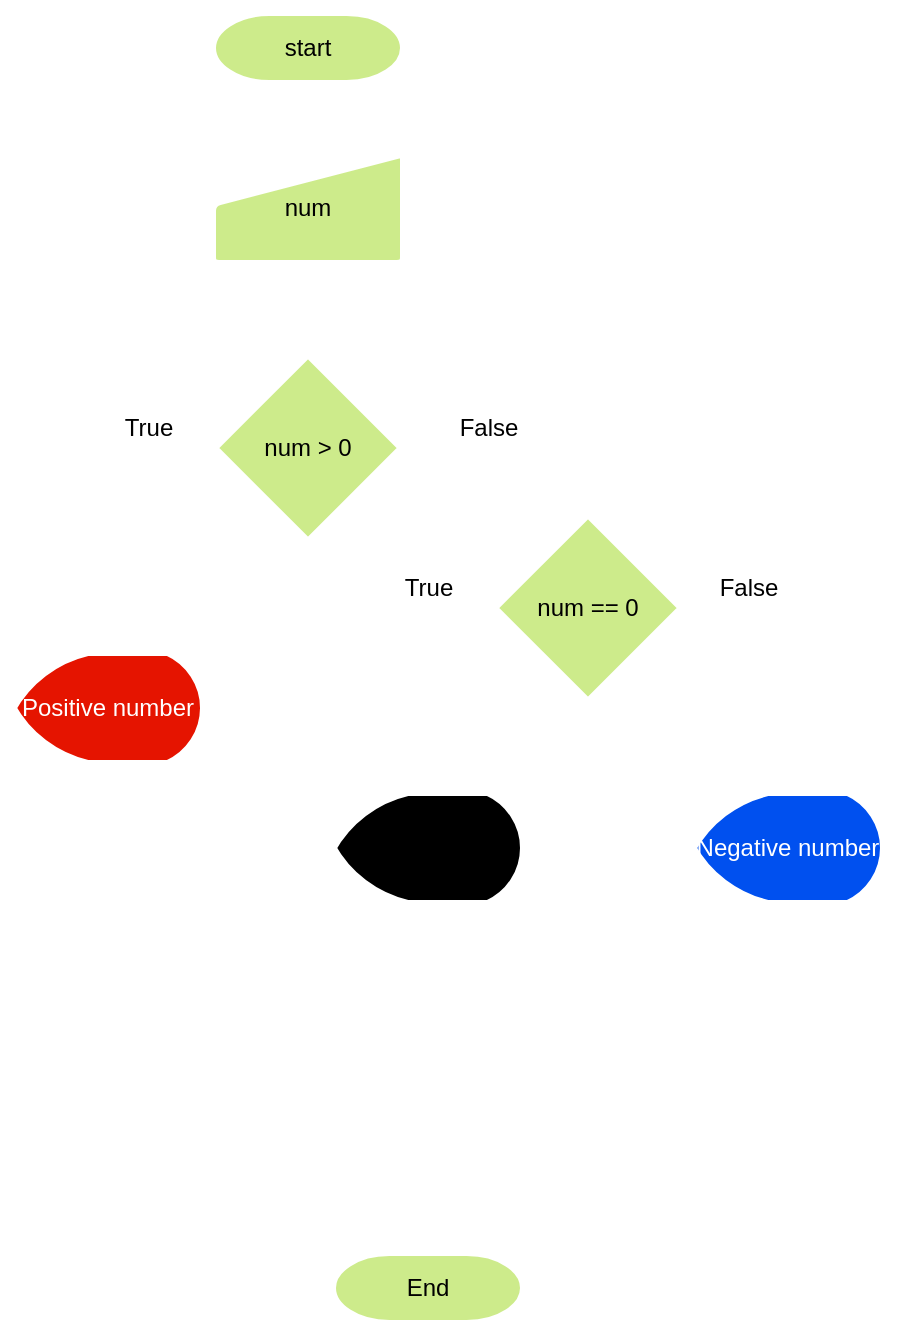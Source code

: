 <mxfile>
    <diagram id="BHLGzG_EXrTa5CXV9k5g" name="Page-1">
        <mxGraphModel dx="1523" dy="782" grid="1" gridSize="10" guides="1" tooltips="1" connect="1" arrows="1" fold="1" page="1" pageScale="1" pageWidth="850" pageHeight="1100" math="0" shadow="0">
            <root>
                <mxCell id="0"/>
                <mxCell id="1" parent="0"/>
                <mxCell id="20" style="edgeStyle=none;html=1;exitX=0.5;exitY=1;exitDx=0;exitDy=0;exitPerimeter=0;entryX=0.5;entryY=0;entryDx=0;entryDy=0;strokeWidth=8;strokeColor=#FFFFFF;" edge="1" parent="1" source="2" target="3">
                    <mxGeometry relative="1" as="geometry"/>
                </mxCell>
                <mxCell id="2" value="start" style="strokeWidth=8;html=1;shape=mxgraph.flowchart.terminator;whiteSpace=wrap;fillColor=#cdeb8b;strokeColor=#FFFFFF;fontColor=#000000;" vertex="1" parent="1">
                    <mxGeometry x="130" y="50" width="100" height="40" as="geometry"/>
                </mxCell>
                <mxCell id="19" style="edgeStyle=none;html=1;exitX=0.5;exitY=1;exitDx=0;exitDy=0;entryX=0.5;entryY=0;entryDx=0;entryDy=0;entryPerimeter=0;strokeWidth=8;strokeColor=#FFFFFF;" edge="1" parent="1" source="3" target="4">
                    <mxGeometry relative="1" as="geometry"/>
                </mxCell>
                <mxCell id="3" value="num" style="html=1;strokeWidth=8;shape=manualInput;whiteSpace=wrap;rounded=1;size=26;arcSize=11;fillColor=#cdeb8b;strokeColor=#FFFFFF;fontColor=#000000;" vertex="1" parent="1">
                    <mxGeometry x="130" y="120" width="100" height="60" as="geometry"/>
                </mxCell>
                <mxCell id="8" style="edgeStyle=none;html=1;exitX=0;exitY=0.5;exitDx=0;exitDy=0;exitPerimeter=0;entryX=0.5;entryY=0;entryDx=0;entryDy=0;entryPerimeter=0;strokeWidth=8;strokeColor=#FFFFFF;" edge="1" parent="1" source="4" target="5">
                    <mxGeometry relative="1" as="geometry">
                        <Array as="points">
                            <mxPoint x="80" y="270"/>
                        </Array>
                    </mxGeometry>
                </mxCell>
                <mxCell id="10" style="edgeStyle=none;html=1;exitX=1;exitY=0.5;exitDx=0;exitDy=0;exitPerimeter=0;entryX=0.5;entryY=0;entryDx=0;entryDy=0;entryPerimeter=0;strokeWidth=8;strokeColor=#FFFFFF;" edge="1" parent="1" source="4" target="9">
                    <mxGeometry relative="1" as="geometry">
                        <Array as="points">
                            <mxPoint x="320" y="270"/>
                        </Array>
                    </mxGeometry>
                </mxCell>
                <mxCell id="4" value="num &amp;gt; 0" style="strokeWidth=8;html=1;shape=mxgraph.flowchart.decision;whiteSpace=wrap;fillColor=#cdeb8b;strokeColor=#FFFFFF;fontColor=#000000;" vertex="1" parent="1">
                    <mxGeometry x="130" y="220" width="100" height="100" as="geometry"/>
                </mxCell>
                <mxCell id="14" style="edgeStyle=none;html=1;exitX=0.5;exitY=1;exitDx=0;exitDy=0;exitPerimeter=0;entryX=0;entryY=0.5;entryDx=0;entryDy=0;entryPerimeter=0;strokeWidth=8;strokeColor=#FFFFFF;" edge="1" parent="1" source="5" target="13">
                    <mxGeometry relative="1" as="geometry">
                        <Array as="points">
                            <mxPoint x="80" y="605"/>
                        </Array>
                    </mxGeometry>
                </mxCell>
                <mxCell id="5" value="Positive number" style="strokeWidth=8;html=1;shape=mxgraph.flowchart.display;whiteSpace=wrap;fillColor=#e51400;fontColor=#ffffff;strokeColor=#FFFFFF;" vertex="1" parent="1">
                    <mxGeometry x="30" y="370" width="100" height="60" as="geometry"/>
                </mxCell>
                <mxCell id="15" style="edgeStyle=none;html=1;exitX=0.5;exitY=1;exitDx=0;exitDy=0;exitPerimeter=0;entryX=0.5;entryY=0;entryDx=0;entryDy=0;entryPerimeter=0;strokeWidth=8;strokeColor=#FFFFFF;" edge="1" parent="1" source="6" target="13">
                    <mxGeometry relative="1" as="geometry"/>
                </mxCell>
                <mxCell id="6" value="Zero" style="strokeWidth=8;html=1;shape=mxgraph.flowchart.display;whiteSpace=wrap;fillColor=#000000;strokeColor=#FFFFFF;" vertex="1" parent="1">
                    <mxGeometry x="190" y="440" width="100" height="60" as="geometry"/>
                </mxCell>
                <mxCell id="16" style="edgeStyle=none;html=1;exitX=0.5;exitY=1;exitDx=0;exitDy=0;exitPerimeter=0;entryX=1;entryY=0.5;entryDx=0;entryDy=0;entryPerimeter=0;strokeWidth=8;strokeColor=#FFFFFF;" edge="1" parent="1" source="7" target="13">
                    <mxGeometry relative="1" as="geometry">
                        <Array as="points">
                            <mxPoint x="420" y="600"/>
                        </Array>
                    </mxGeometry>
                </mxCell>
                <mxCell id="7" value="Negative number" style="strokeWidth=8;html=1;shape=mxgraph.flowchart.display;whiteSpace=wrap;fillColor=#0050ef;fontColor=#ffffff;strokeColor=#FFFFFF;" vertex="1" parent="1">
                    <mxGeometry x="370" y="440" width="100" height="60" as="geometry"/>
                </mxCell>
                <mxCell id="11" style="edgeStyle=none;html=1;exitX=0;exitY=0.5;exitDx=0;exitDy=0;exitPerimeter=0;entryX=0.5;entryY=0;entryDx=0;entryDy=0;entryPerimeter=0;strokeWidth=8;strokeColor=#FFFFFF;" edge="1" parent="1" source="9" target="6">
                    <mxGeometry relative="1" as="geometry">
                        <Array as="points">
                            <mxPoint x="240" y="350"/>
                        </Array>
                    </mxGeometry>
                </mxCell>
                <mxCell id="12" style="edgeStyle=none;html=1;exitX=1;exitY=0.5;exitDx=0;exitDy=0;exitPerimeter=0;entryX=0.57;entryY=-0.05;entryDx=0;entryDy=0;entryPerimeter=0;strokeWidth=8;strokeColor=#FFFFFF;" edge="1" parent="1" source="9" target="7">
                    <mxGeometry relative="1" as="geometry">
                        <Array as="points">
                            <mxPoint x="427" y="350"/>
                        </Array>
                    </mxGeometry>
                </mxCell>
                <mxCell id="9" value="num == 0" style="strokeWidth=8;html=1;shape=mxgraph.flowchart.decision;whiteSpace=wrap;fillColor=#cdeb8b;strokeColor=#FFFFFF;fontColor=#000000;" vertex="1" parent="1">
                    <mxGeometry x="270" y="300" width="100" height="100" as="geometry"/>
                </mxCell>
                <mxCell id="18" style="edgeStyle=none;html=1;exitX=0.5;exitY=1;exitDx=0;exitDy=0;exitPerimeter=0;entryX=0.5;entryY=0;entryDx=0;entryDy=0;entryPerimeter=0;strokeWidth=8;strokeColor=#FFFFFF;" edge="1" parent="1" source="13" target="17">
                    <mxGeometry relative="1" as="geometry"/>
                </mxCell>
                <mxCell id="13" value="" style="strokeWidth=8;html=1;shape=mxgraph.flowchart.start_2;whiteSpace=wrap;strokeColor=#FFFFFF;" vertex="1" parent="1">
                    <mxGeometry x="225" y="590" width="30" height="30" as="geometry"/>
                </mxCell>
                <mxCell id="17" value="End" style="strokeWidth=8;html=1;shape=mxgraph.flowchart.terminator;whiteSpace=wrap;fillColor=#cdeb8b;strokeColor=#FFFFFF;fontColor=#000000;" vertex="1" parent="1">
                    <mxGeometry x="190" y="670" width="100" height="40" as="geometry"/>
                </mxCell>
                <mxCell id="21" value="True" style="text;html=1;resizable=0;autosize=1;align=center;verticalAlign=middle;points=[];fillColor=none;strokeColor=#FFFFFF;rounded=0;strokeWidth=8;" vertex="1" parent="1">
                    <mxGeometry x="80" y="250" width="40" height="20" as="geometry"/>
                </mxCell>
                <mxCell id="22" value="True" style="text;html=1;resizable=0;autosize=1;align=center;verticalAlign=middle;points=[];fillColor=none;strokeColor=#FFFFFF;rounded=0;strokeWidth=8;" vertex="1" parent="1">
                    <mxGeometry x="220" y="330" width="40" height="20" as="geometry"/>
                </mxCell>
                <mxCell id="23" value="False" style="text;html=1;resizable=0;autosize=1;align=center;verticalAlign=middle;points=[];fillColor=none;strokeColor=#FFFFFF;rounded=0;strokeWidth=8;" vertex="1" parent="1">
                    <mxGeometry x="250" y="250" width="40" height="20" as="geometry"/>
                </mxCell>
                <mxCell id="24" value="False" style="text;html=1;resizable=0;autosize=1;align=center;verticalAlign=middle;points=[];fillColor=none;strokeColor=#FFFFFF;rounded=0;strokeWidth=8;" vertex="1" parent="1">
                    <mxGeometry x="380" y="330" width="40" height="20" as="geometry"/>
                </mxCell>
            </root>
        </mxGraphModel>
    </diagram>
</mxfile>